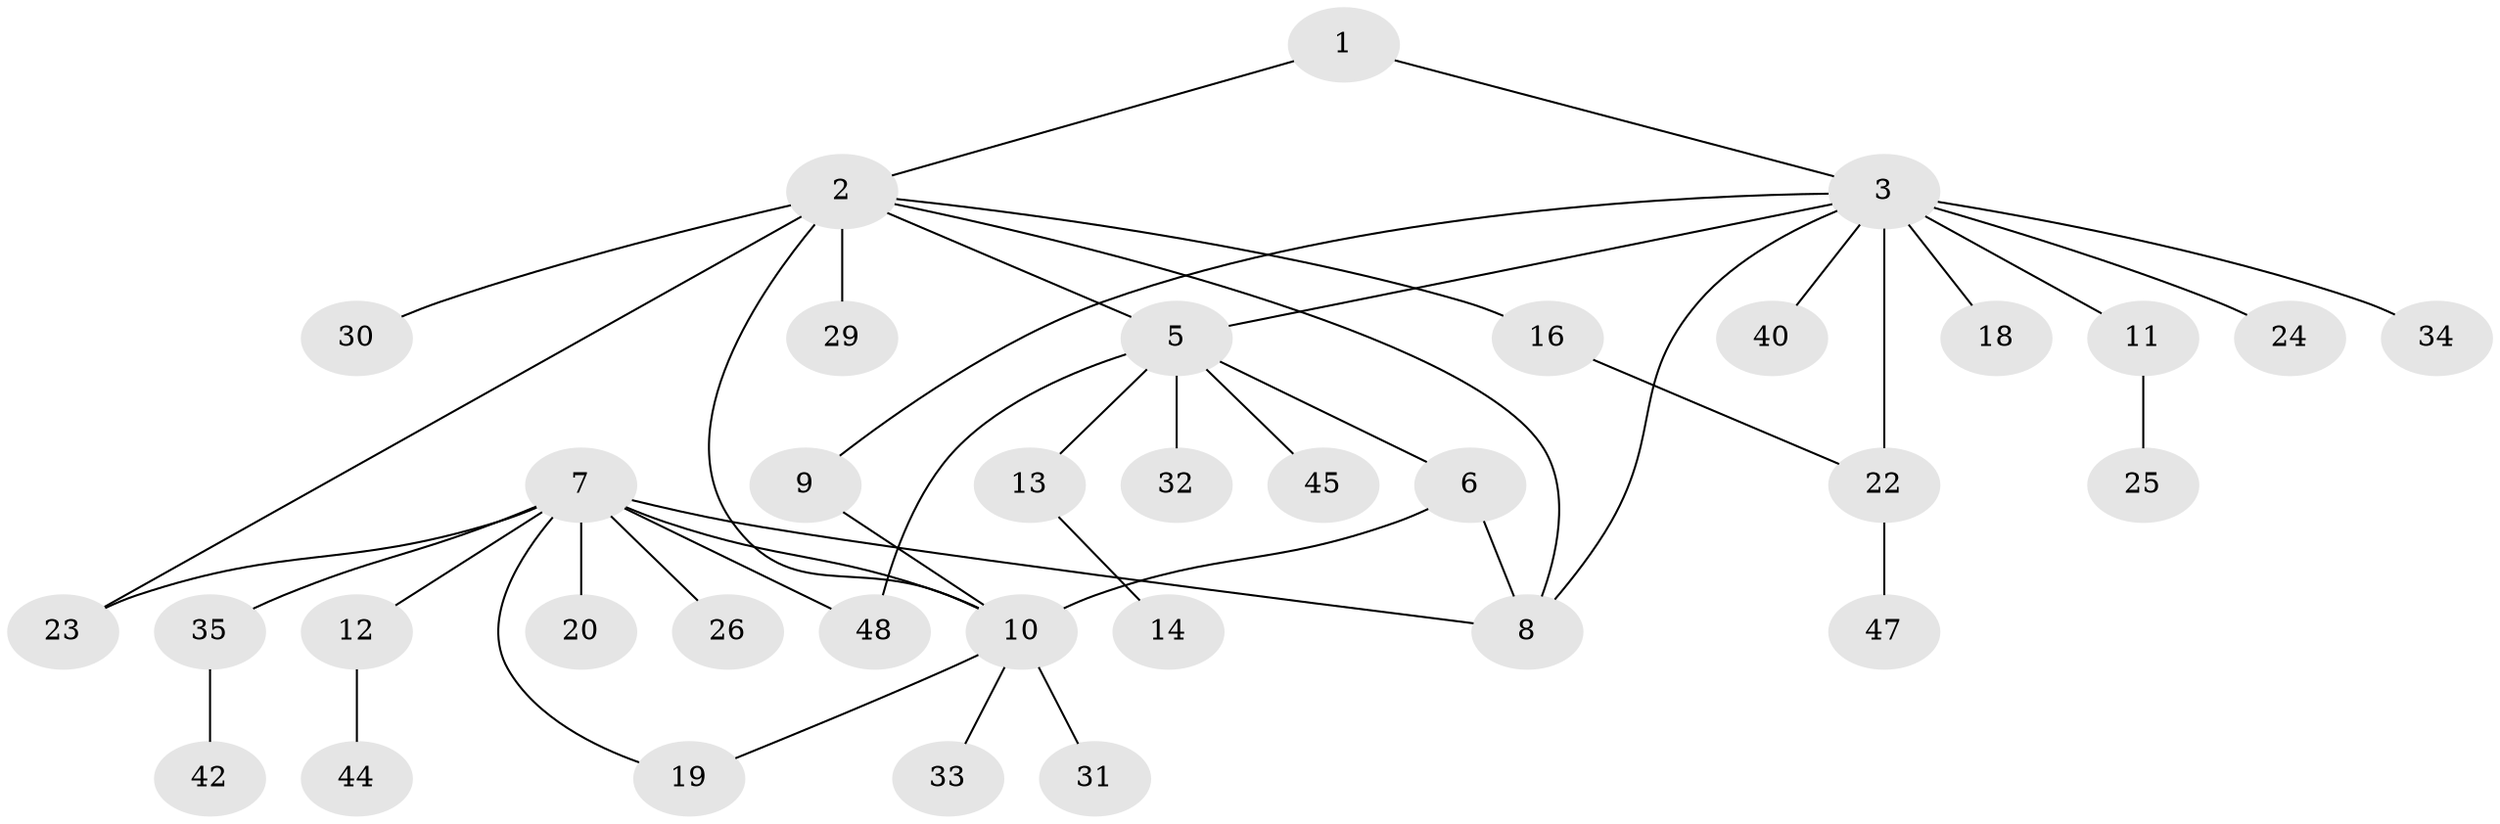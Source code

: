 // original degree distribution, {2: 0.1836734693877551, 9: 0.061224489795918366, 4: 0.04081632653061224, 8: 0.02040816326530612, 3: 0.12244897959183673, 10: 0.02040816326530612, 5: 0.02040816326530612, 1: 0.5306122448979592}
// Generated by graph-tools (version 1.1) at 2025/11/02/27/25 16:11:33]
// undirected, 35 vertices, 44 edges
graph export_dot {
graph [start="1"]
  node [color=gray90,style=filled];
  1;
  2 [super="+39"];
  3 [super="+4"];
  5 [super="+41"];
  6;
  7 [super="+21"];
  8 [super="+27"];
  9 [super="+49"];
  10 [super="+28"];
  11;
  12 [super="+43"];
  13 [super="+15"];
  14;
  16 [super="+17"];
  18;
  19;
  20;
  22 [super="+37"];
  23;
  24;
  25 [super="+38"];
  26;
  29;
  30;
  31;
  32;
  33;
  34 [super="+46"];
  35 [super="+36"];
  40;
  42;
  44;
  45;
  47;
  48;
  1 -- 2;
  1 -- 3;
  2 -- 5;
  2 -- 8;
  2 -- 10 [weight=2];
  2 -- 16;
  2 -- 23;
  2 -- 29;
  2 -- 30;
  3 -- 5;
  3 -- 9;
  3 -- 34;
  3 -- 8;
  3 -- 40;
  3 -- 11;
  3 -- 18;
  3 -- 22 [weight=2];
  3 -- 24;
  5 -- 6;
  5 -- 13;
  5 -- 32;
  5 -- 45;
  5 -- 48;
  6 -- 8;
  6 -- 10;
  7 -- 8;
  7 -- 10;
  7 -- 12;
  7 -- 19;
  7 -- 20;
  7 -- 23;
  7 -- 26;
  7 -- 35;
  7 -- 48;
  9 -- 10;
  10 -- 19;
  10 -- 31;
  10 -- 33;
  11 -- 25;
  12 -- 44;
  13 -- 14;
  16 -- 22;
  22 -- 47;
  35 -- 42;
}
